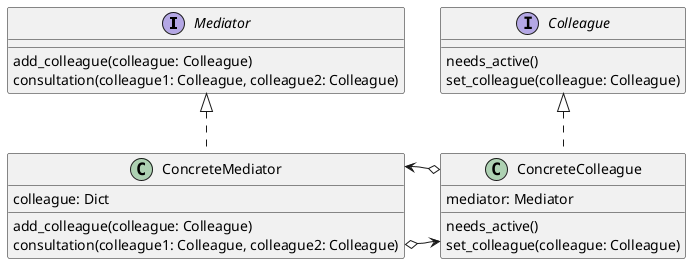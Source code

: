 @startuml
Interface Mediator{

  add_colleague(colleague: Colleague)
  consultation(colleague1: Colleague, colleague2: Colleague)
}

class ConcreteMediator{
  colleague: Dict
  add_colleague(colleague: Colleague)
  consultation(colleague1: Colleague, colleague2: Colleague)
}

Interface Colleague{
  needs_active()
  set_colleague(colleague: Colleague)
}

class ConcreteColleague{
  mediator: Mediator
  needs_active()
  set_colleague(colleague: Colleague)
}

ConcreteMediator .up.|> Mediator
ConcreteColleague .up.|> Colleague
ConcreteMediator o-right-> ConcreteColleague
ConcreteColleague o-left-> ConcreteMediator

@enduml
